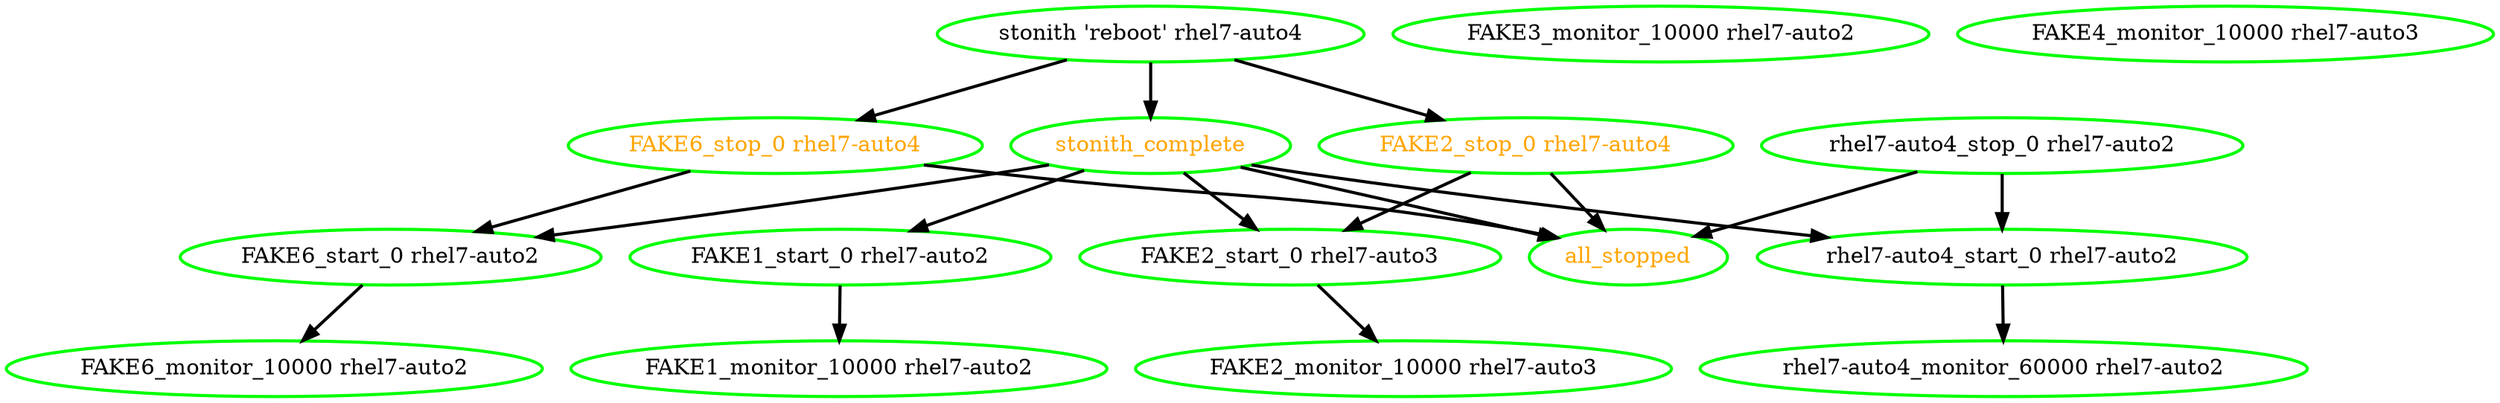  digraph "g" {
"FAKE1_monitor_10000 rhel7-auto2" [ style=bold color="green" fontcolor="black"]
"FAKE1_start_0 rhel7-auto2" -> "FAKE1_monitor_10000 rhel7-auto2" [ style = bold]
"FAKE1_start_0 rhel7-auto2" [ style=bold color="green" fontcolor="black"]
"FAKE2_monitor_10000 rhel7-auto3" [ style=bold color="green" fontcolor="black"]
"FAKE2_start_0 rhel7-auto3" -> "FAKE2_monitor_10000 rhel7-auto3" [ style = bold]
"FAKE2_start_0 rhel7-auto3" [ style=bold color="green" fontcolor="black"]
"FAKE2_stop_0 rhel7-auto4" -> "FAKE2_start_0 rhel7-auto3" [ style = bold]
"FAKE2_stop_0 rhel7-auto4" -> "all_stopped" [ style = bold]
"FAKE2_stop_0 rhel7-auto4" [ style=bold color="green" fontcolor="orange"]
"FAKE3_monitor_10000 rhel7-auto2" [ style=bold color="green" fontcolor="black"]
"FAKE4_monitor_10000 rhel7-auto3" [ style=bold color="green" fontcolor="black"]
"FAKE6_monitor_10000 rhel7-auto2" [ style=bold color="green" fontcolor="black"]
"FAKE6_start_0 rhel7-auto2" -> "FAKE6_monitor_10000 rhel7-auto2" [ style = bold]
"FAKE6_start_0 rhel7-auto2" [ style=bold color="green" fontcolor="black"]
"FAKE6_stop_0 rhel7-auto4" -> "FAKE6_start_0 rhel7-auto2" [ style = bold]
"FAKE6_stop_0 rhel7-auto4" -> "all_stopped" [ style = bold]
"FAKE6_stop_0 rhel7-auto4" [ style=bold color="green" fontcolor="orange"]
"all_stopped" [ style=bold color="green" fontcolor="orange"]
"rhel7-auto4_monitor_60000 rhel7-auto2" [ style=bold color="green" fontcolor="black"]
"rhel7-auto4_start_0 rhel7-auto2" -> "rhel7-auto4_monitor_60000 rhel7-auto2" [ style = bold]
"rhel7-auto4_start_0 rhel7-auto2" [ style=bold color="green" fontcolor="black"]
"rhel7-auto4_stop_0 rhel7-auto2" -> "all_stopped" [ style = bold]
"rhel7-auto4_stop_0 rhel7-auto2" -> "rhel7-auto4_start_0 rhel7-auto2" [ style = bold]
"rhel7-auto4_stop_0 rhel7-auto2" [ style=bold color="green" fontcolor="black"]
"stonith 'reboot' rhel7-auto4" -> "FAKE2_stop_0 rhel7-auto4" [ style = bold]
"stonith 'reboot' rhel7-auto4" -> "FAKE6_stop_0 rhel7-auto4" [ style = bold]
"stonith 'reboot' rhel7-auto4" -> "stonith_complete" [ style = bold]
"stonith 'reboot' rhel7-auto4" [ style=bold color="green" fontcolor="black"]
"stonith_complete" -> "FAKE1_start_0 rhel7-auto2" [ style = bold]
"stonith_complete" -> "FAKE2_start_0 rhel7-auto3" [ style = bold]
"stonith_complete" -> "FAKE6_start_0 rhel7-auto2" [ style = bold]
"stonith_complete" -> "all_stopped" [ style = bold]
"stonith_complete" -> "rhel7-auto4_start_0 rhel7-auto2" [ style = bold]
"stonith_complete" [ style=bold color="green" fontcolor="orange"]
}
